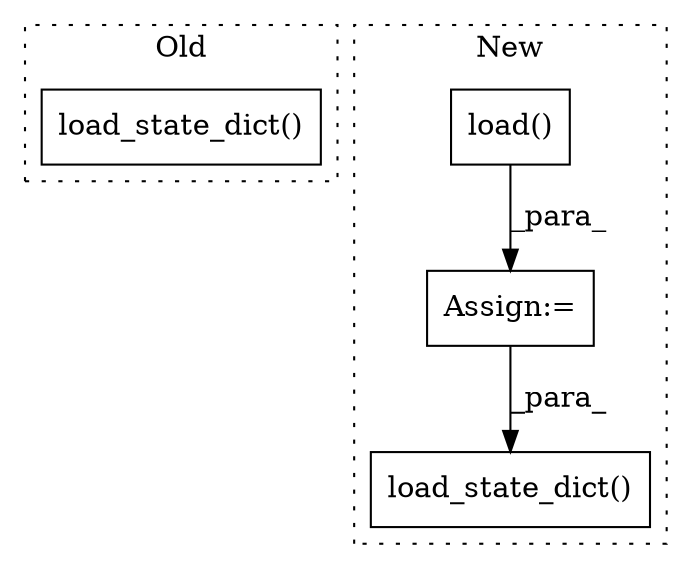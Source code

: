 digraph G {
subgraph cluster0 {
1 [label="load_state_dict()" a="75" s="6215,6279" l="22,1" shape="box"];
label = "Old";
style="dotted";
}
subgraph cluster1 {
2 [label="load()" a="75" s="6322,6361" l="11,1" shape="box"];
3 [label="Assign:=" a="68" s="6319" l="3" shape="box"];
4 [label="load_state_dict()" a="75" s="6562,6598" l="22,14" shape="box"];
label = "New";
style="dotted";
}
2 -> 3 [label="_para_"];
3 -> 4 [label="_para_"];
}
